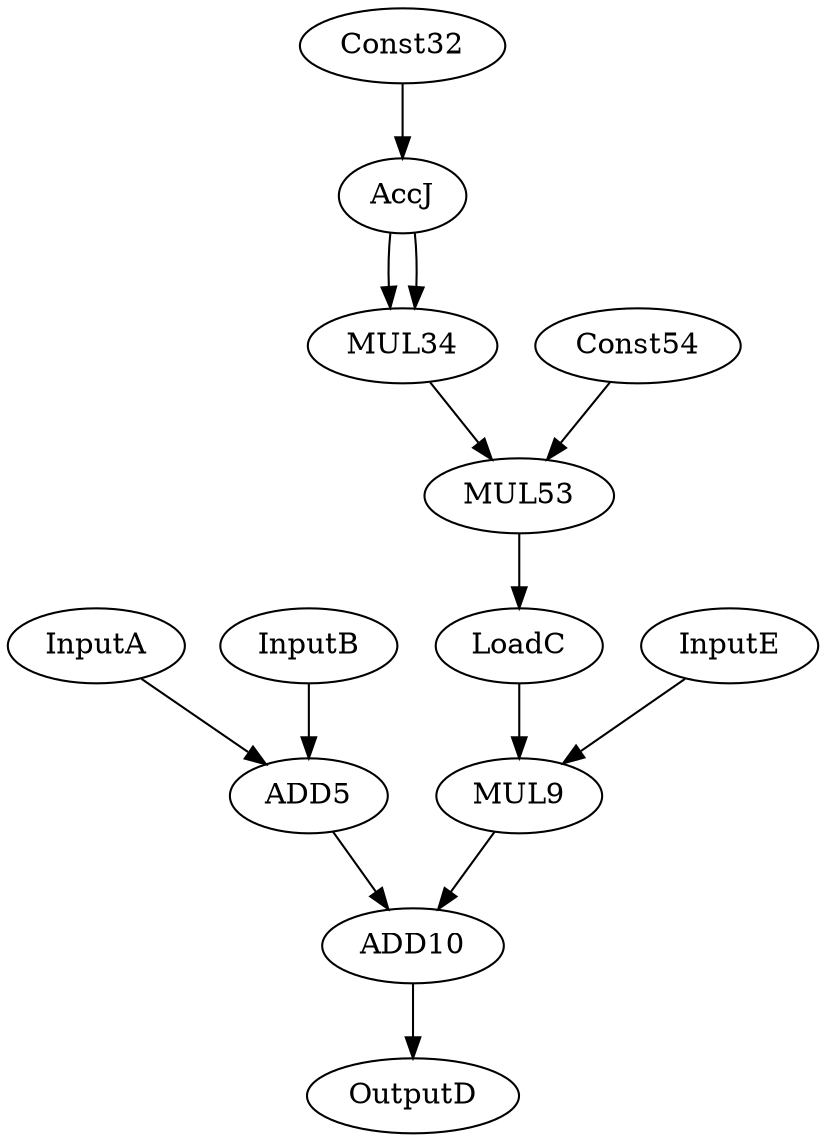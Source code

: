 Digraph G {
InputA[opcode=input, ref_name="A", size=76, offset="24, 0", pattern="0, 6, 0, 16, 24, 4"];
InputB[opcode=input, ref_name="B", size=124, offset="0, 60", pattern="12, 6, -64, 16, 0, 4"];
ADD5[opcode=add];
LoadC[opcode=load, ref_name="C", size=1024, offset="0", cycles=384];
InputE[opcode=input, ref_name="E", size=1024, offset="0, 960", pattern="12, 6, -124, 16, 900, 4"];
MUL9[opcode=mul];
ADD10[opcode=add];
OutputD[opcode=output, ref_name="D", size=7168, offset="2048, 960", pattern="12, 6, -124, 16, 2948, 4"];
AccJ[opcode=acc, acc_params="15, 16, 6, 4", acc_first=0];
Const32[opcode=const, value=-1];
// ADD33[opcode=const, value=0];
MUL34[opcode=mul];
MUL53[opcode=MUL];
Const54[opcode=const, value=4];
InputA->ADD5[operand=1];
InputB->ADD5[operand=0];
ADD5->ADD10[operand=0];
LoadC->MUL9[operand=1];
InputE->MUL9[operand=0];
MUL9->ADD10[operand=1];
ADD10->OutputD[operand=1];
MUL53->LoadC[operand=0];
AccJ->MUL34[operand=0];
AccJ->MUL34[operand=1];
MUL34->MUL53[operand=0];
Const54->MUL53[operand=1];
// MUL53->ADD33[operand=0];
Const32->AccJ[operand=0];
}
